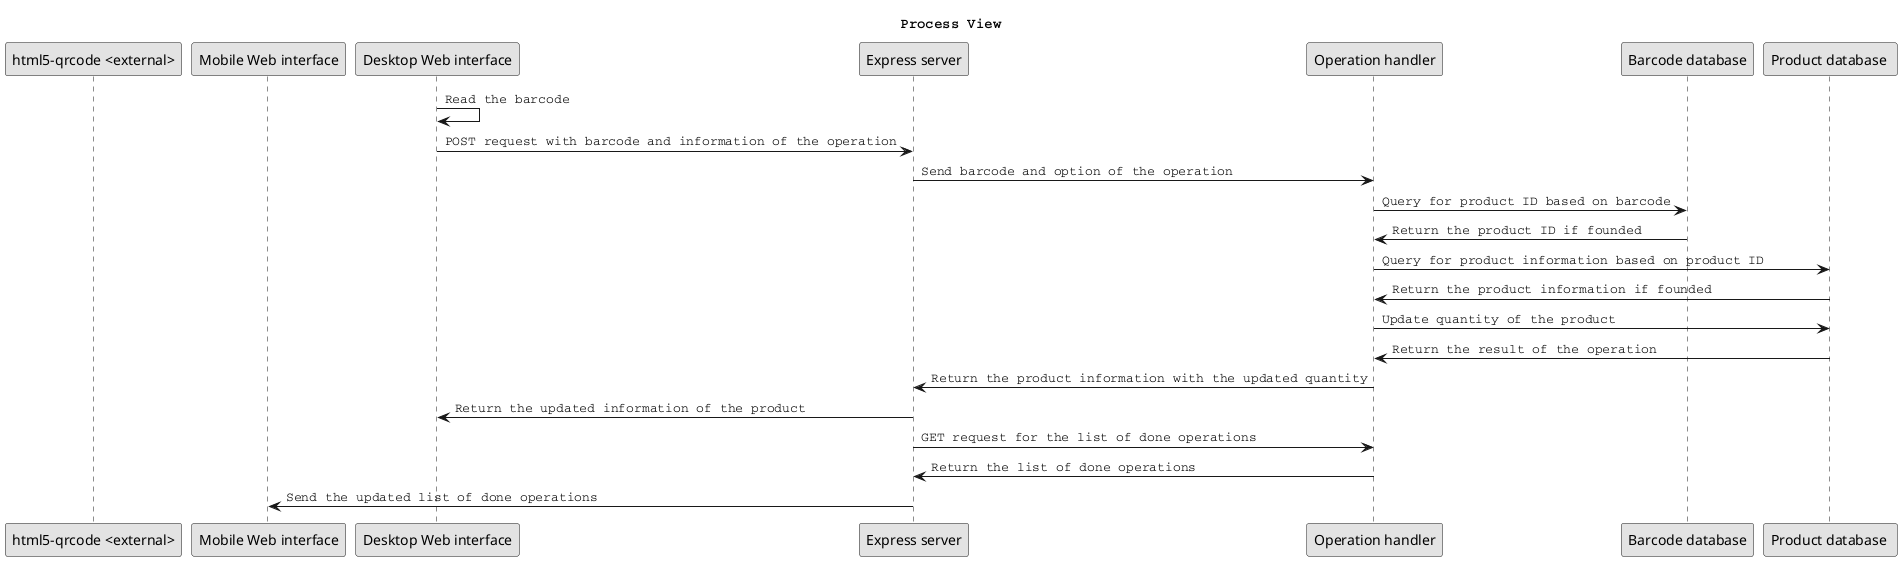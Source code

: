 @startuml
title Process View

participant "html5-qrcode <external>" as QR
participant "Mobile Web interface" as MWI
participant "Desktop Web interface" as DWI
participant "Express server" as ES
participant "Operation handler" as OH
participant "Barcode database" as BDB
participant "Product database " as PDB




skinparam monochrome true
skinparam shadowing false
skinparam defaultFontName Courier

DWI -> DWI: Read the barcode
DWI -> ES: POST request with barcode and information of the operation
ES -> OH: Send barcode and option of the operation
OH -> BDB: Query for product ID based on barcode
BDB -> OH: Return the product ID if founded
OH -> PDB: Query for product information based on product ID
PDB -> OH: Return the product information if founded
OH -> PDB: Update quantity of the product
PDB -> OH: Return the result of the operation
OH -> ES: Return the product information with the updated quantity
ES -> DWI: Return the updated information of the product
ES -> OH: GET request for the list of done operations
OH -> ES: Return the list of done operations
ES -> MWI: Send the updated list of done operations

@enduml
